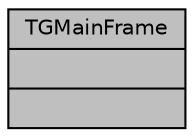 digraph "TGMainFrame"
{
 // INTERACTIVE_SVG=YES
  bgcolor="transparent";
  edge [fontname="Helvetica",fontsize="10",labelfontname="Helvetica",labelfontsize="10"];
  node [fontname="Helvetica",fontsize="10",shape=record];
  Node1 [label="{TGMainFrame\n||}",height=0.2,width=0.4,color="black", fillcolor="grey75", style="filled", fontcolor="black"];
}
